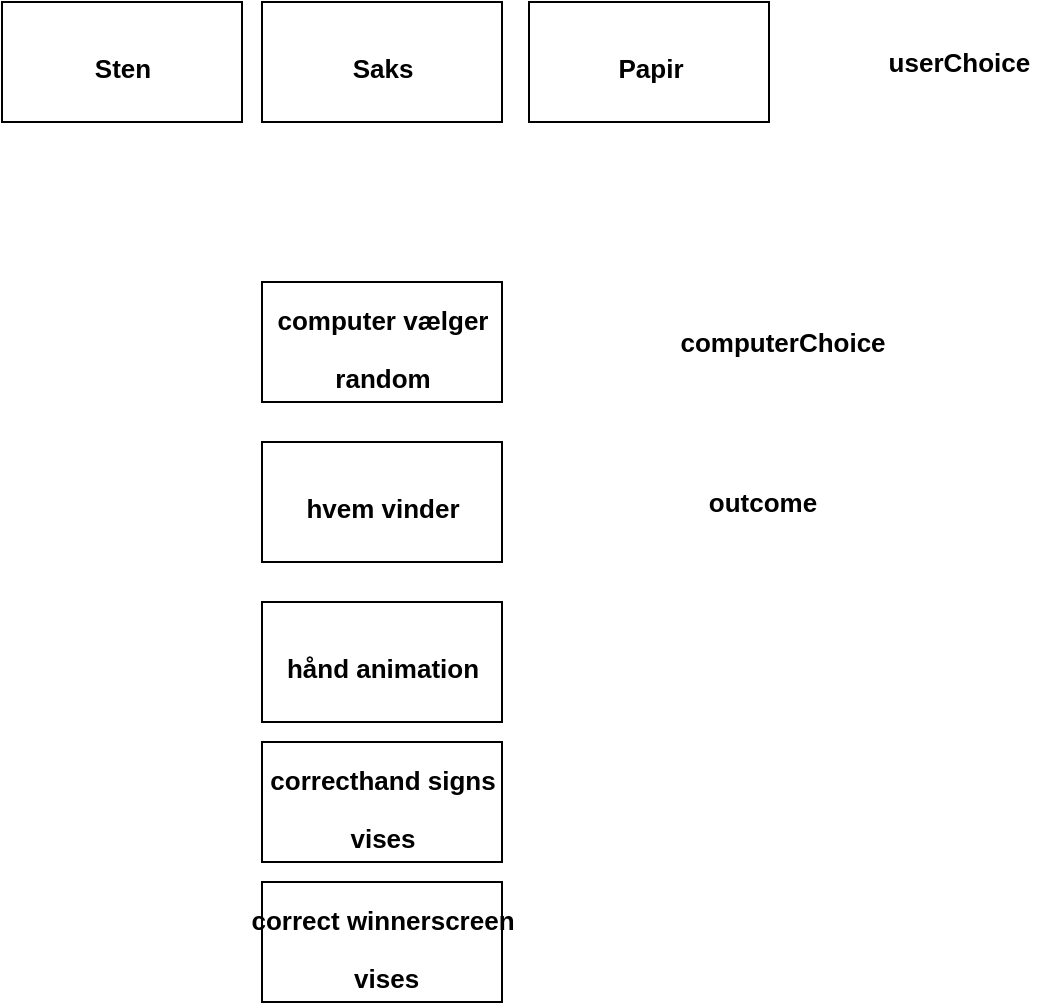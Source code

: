 <mxfile>
    <diagram id="l090gs16vu1OvFRpwJrQ" name="Page-1">
        <mxGraphModel dx="676" dy="614" grid="1" gridSize="10" guides="1" tooltips="1" connect="1" arrows="1" fold="1" page="1" pageScale="1" pageWidth="827" pageHeight="1169" math="0" shadow="0">
            <root>
                <mxCell id="0"/>
                <mxCell id="1" parent="0"/>
                <mxCell id="2" value="" style="rounded=0;whiteSpace=wrap;html=1;" vertex="1" parent="1">
                    <mxGeometry x="90" y="60" width="120" height="60" as="geometry"/>
                </mxCell>
                <mxCell id="3" value="" style="rounded=0;whiteSpace=wrap;html=1;" vertex="1" parent="1">
                    <mxGeometry x="220" y="60" width="120" height="60" as="geometry"/>
                </mxCell>
                <mxCell id="4" value="" style="rounded=0;whiteSpace=wrap;html=1;" vertex="1" parent="1">
                    <mxGeometry x="353.5" y="60" width="120" height="60" as="geometry"/>
                </mxCell>
                <mxCell id="5" value="&lt;span style=&quot;font-size: 13px;&quot;&gt;Sten&lt;/span&gt;" style="text;strokeColor=none;fillColor=none;html=1;fontSize=24;fontStyle=1;verticalAlign=middle;align=center;" vertex="1" parent="1">
                    <mxGeometry x="100" y="70" width="100" height="40" as="geometry"/>
                </mxCell>
                <mxCell id="6" value="&lt;span style=&quot;font-size: 13px;&quot;&gt;Saks&lt;/span&gt;" style="text;strokeColor=none;fillColor=none;html=1;fontSize=24;fontStyle=1;verticalAlign=middle;align=center;" vertex="1" parent="1">
                    <mxGeometry x="230" y="70" width="100" height="40" as="geometry"/>
                </mxCell>
                <mxCell id="7" value="&lt;span style=&quot;font-size: 13px;&quot;&gt;Papir&lt;/span&gt;" style="text;strokeColor=none;fillColor=none;html=1;fontSize=24;fontStyle=1;verticalAlign=middle;align=center;" vertex="1" parent="1">
                    <mxGeometry x="364" y="70" width="100" height="40" as="geometry"/>
                </mxCell>
                <mxCell id="8" value="" style="rounded=0;whiteSpace=wrap;html=1;fontSize=13;" vertex="1" parent="1">
                    <mxGeometry x="220" y="200" width="120" height="60" as="geometry"/>
                </mxCell>
                <mxCell id="10" value="&lt;span style=&quot;font-size: 13px;&quot;&gt;computer vælger&lt;br&gt;random&lt;/span&gt;" style="text;strokeColor=none;fillColor=none;html=1;fontSize=24;fontStyle=1;verticalAlign=middle;align=center;" vertex="1" parent="1">
                    <mxGeometry x="230" y="210" width="100" height="40" as="geometry"/>
                </mxCell>
                <mxCell id="11" value="" style="rounded=0;whiteSpace=wrap;html=1;fontSize=13;" vertex="1" parent="1">
                    <mxGeometry x="220" y="280" width="120" height="60" as="geometry"/>
                </mxCell>
                <mxCell id="12" value="&lt;span style=&quot;font-size: 13px;&quot;&gt;hvem vinder&lt;/span&gt;" style="text;strokeColor=none;fillColor=none;html=1;fontSize=24;fontStyle=1;verticalAlign=middle;align=center;" vertex="1" parent="1">
                    <mxGeometry x="230" y="290" width="100" height="40" as="geometry"/>
                </mxCell>
                <mxCell id="13" value="" style="rounded=0;whiteSpace=wrap;html=1;fontSize=13;" vertex="1" parent="1">
                    <mxGeometry x="220" y="360" width="120" height="60" as="geometry"/>
                </mxCell>
                <mxCell id="14" value="&lt;span style=&quot;font-size: 13px;&quot;&gt;hånd animation&lt;/span&gt;" style="text;strokeColor=none;fillColor=none;html=1;fontSize=24;fontStyle=1;verticalAlign=middle;align=center;" vertex="1" parent="1">
                    <mxGeometry x="230" y="370" width="100" height="40" as="geometry"/>
                </mxCell>
                <mxCell id="15" value="" style="rounded=0;whiteSpace=wrap;html=1;fontSize=13;" vertex="1" parent="1">
                    <mxGeometry x="220" y="430" width="120" height="60" as="geometry"/>
                </mxCell>
                <mxCell id="16" value="&lt;span style=&quot;font-size: 13px;&quot;&gt;correcthand signs &lt;br&gt;vises&lt;/span&gt;" style="text;strokeColor=none;fillColor=none;html=1;fontSize=24;fontStyle=1;verticalAlign=middle;align=center;" vertex="1" parent="1">
                    <mxGeometry x="230" y="440" width="100" height="40" as="geometry"/>
                </mxCell>
                <mxCell id="17" value="" style="rounded=0;whiteSpace=wrap;html=1;fontSize=13;" vertex="1" parent="1">
                    <mxGeometry x="220" y="500" width="120" height="60" as="geometry"/>
                </mxCell>
                <mxCell id="18" value="&lt;span style=&quot;font-size: 13px;&quot;&gt;correct winnerscreen&lt;br&gt;&amp;nbsp;vises&lt;/span&gt;" style="text;strokeColor=none;fillColor=none;html=1;fontSize=24;fontStyle=1;verticalAlign=middle;align=center;" vertex="1" parent="1">
                    <mxGeometry x="230" y="510" width="100" height="40" as="geometry"/>
                </mxCell>
                <mxCell id="19" value="userChoice&amp;nbsp;" style="text;strokeColor=none;fillColor=none;html=1;fontSize=13;fontStyle=1;verticalAlign=middle;align=center;" vertex="1" parent="1">
                    <mxGeometry x="520" y="70" width="100" height="40" as="geometry"/>
                </mxCell>
                <mxCell id="20" value="outcome" style="text;strokeColor=none;fillColor=none;html=1;fontSize=13;fontStyle=1;verticalAlign=middle;align=center;" vertex="1" parent="1">
                    <mxGeometry x="420" y="290" width="100" height="40" as="geometry"/>
                </mxCell>
                <mxCell id="21" value="computerChoice" style="text;strokeColor=none;fillColor=none;html=1;fontSize=13;fontStyle=1;verticalAlign=middle;align=center;" vertex="1" parent="1">
                    <mxGeometry x="430" y="210" width="100" height="40" as="geometry"/>
                </mxCell>
            </root>
        </mxGraphModel>
    </diagram>
</mxfile>